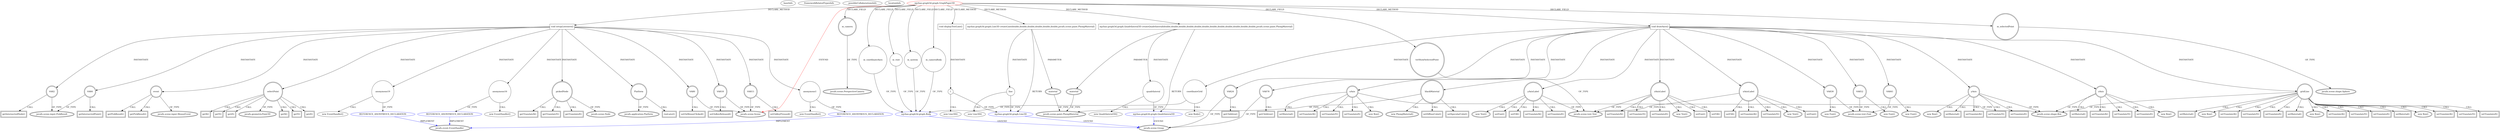 digraph {
baseInfo[graphId=3644,category="extension_graph",isAnonymous=false,possibleRelation=true]
frameworkRelatedTypesInfo[0="javafx.scene.Scene"]
possibleCollaborationsInfo[0="3644~CLIENT_METHOD_DECLARATION-INSTANTIATION-~javafx.scene.Scene ~javafx.event.EventHandler ~false~true",1="3644~CLIENT_METHOD_DECLARATION-INSTANTIATION-CLIENT_METHOD_DECLARATION-RETURN_TYPE-~javafx.scene.Scene ~javafx.scene.Group ~false~false",2="3644~CLIENT_METHOD_DECLARATION-INSTANTIATION-FIELD_DECLARATION-FIELD_DECLARATION-FIELD_DECLARATION-FIELD_DECLARATION-~javafx.scene.Scene ~javafx.scene.Group ~false~false",3="3644~CLIENT_METHOD_DECLARATION-INSTANTIATION-CLIENT_METHOD_DECLARATION-RETURN_TYPE-CLIENT_METHOD_DECLARATION-INSTANTIATION-~javafx.scene.Scene ~javafx.scene.Group ~false~false"]
locationInfo[projectName="mjchao-3D-Graphing-Calculator",filePath="/mjchao-3D-Graphing-Calculator/3D-Graphing-Calculator-master/src/mjchao/graph3d/graph/GraphPaper3D.java",contextSignature="GraphPaper3D",graphId="3644"]
0[label="mjchao.graph3d.graph.GraphPaper3D",vertexType="ROOT_CLIENT_CLASS_DECLARATION",isFrameworkType=false,color=red]
1[label="javafx.scene.Scene",vertexType="FRAMEWORK_CLASS_TYPE",isFrameworkType=true,peripheries=2]
2[label="m_camera",vertexType="FIELD_DECLARATION",isFrameworkType=true,peripheries=2,shape=circle]
3[label="javafx.scene.PerspectiveCamera",vertexType="FRAMEWORK_CLASS_TYPE",isFrameworkType=true,peripheries=2]
4[label="m_cameraBody",vertexType="FIELD_DECLARATION",isFrameworkType=false,shape=circle]
5[label="mjchao.graph3d.graph.Body",vertexType="REFERENCE_CLIENT_CLASS_DECLARATION",isFrameworkType=false,color=blue]
6[label="javafx.scene.Group",vertexType="FRAMEWORK_CLASS_TYPE",isFrameworkType=true,peripheries=2]
7[label="m_coordinateAxes",vertexType="FIELD_DECLARATION",isFrameworkType=false,shape=circle]
9[label="m_root",vertexType="FIELD_DECLARATION",isFrameworkType=false,shape=circle]
11[label="m_selectedPoint",vertexType="FIELD_DECLARATION",isFrameworkType=true,peripheries=2,shape=circle]
12[label="javafx.scene.shape.Sphere",vertexType="FRAMEWORK_CLASS_TYPE",isFrameworkType=true,peripheries=2]
13[label="m_system",vertexType="FIELD_DECLARATION",isFrameworkType=false,shape=circle]
15[label="txtShowSelectedPoint",vertexType="FIELD_DECLARATION",isFrameworkType=true,peripheries=2,shape=circle]
16[label="javafx.scene.text.Text",vertexType="FRAMEWORK_CLASS_TYPE",isFrameworkType=true,peripheries=2]
17[label="void setupListeners()",vertexType="CLIENT_METHOD_DECLARATION",isFrameworkType=false,shape=box]
18[label="VAR0",vertexType="VARIABLE_EXPRESION",isFrameworkType=true,peripheries=2,shape=circle]
19[label="setOnMouseClicked()",vertexType="INSIDE_CALL",isFrameworkType=true,peripheries=2,shape=box]
22[label="anonymous1",vertexType="VARIABLE_EXPRESION",isFrameworkType=false,shape=circle]
23[label="REFERENCE_ANONYMOUS_DECLARATION",vertexType="REFERENCE_ANONYMOUS_DECLARATION",isFrameworkType=false,color=blue]
24[label="javafx.event.EventHandler",vertexType="FRAMEWORK_INTERFACE_TYPE",isFrameworkType=true,peripheries=2]
21[label="new EventHandler()",vertexType="CONSTRUCTOR_CALL",isFrameworkType=false]
25[label="VAR2",vertexType="VARIABLE_EXPRESION",isFrameworkType=true,peripheries=2,shape=circle]
27[label="javafx.scene.input.PickResult",vertexType="FRAMEWORK_CLASS_TYPE",isFrameworkType=true,peripheries=2]
26[label="getIntersectedNode()",vertexType="INSIDE_CALL",isFrameworkType=true,peripheries=2,shape=box]
28[label="event",vertexType="VARIABLE_EXPRESION",isFrameworkType=true,peripheries=2,shape=circle]
30[label="javafx.scene.input.MouseEvent",vertexType="FRAMEWORK_CLASS_TYPE",isFrameworkType=true,peripheries=2]
29[label="getPickResult()",vertexType="INSIDE_CALL",isFrameworkType=true,peripheries=2,shape=box]
31[label="VAR4",vertexType="VARIABLE_EXPRESION",isFrameworkType=true,peripheries=2,shape=circle]
32[label="getIntersectedPoint()",vertexType="INSIDE_CALL",isFrameworkType=true,peripheries=2,shape=box]
35[label="getPickResult()",vertexType="INSIDE_CALL",isFrameworkType=true,peripheries=2,shape=box]
36[label="selectPoint",vertexType="VARIABLE_EXPRESION",isFrameworkType=true,peripheries=2,shape=circle]
38[label="javafx.geometry.Point3D",vertexType="FRAMEWORK_CLASS_TYPE",isFrameworkType=true,peripheries=2]
37[label="getX()",vertexType="INSIDE_CALL",isFrameworkType=true,peripheries=2,shape=box]
40[label="getY()",vertexType="INSIDE_CALL",isFrameworkType=true,peripheries=2,shape=box]
42[label="getZ()",vertexType="INSIDE_CALL",isFrameworkType=true,peripheries=2,shape=box]
44[label="getX()",vertexType="INSIDE_CALL",isFrameworkType=true,peripheries=2,shape=box]
45[label="pickedNode",vertexType="VARIABLE_EXPRESION",isFrameworkType=true,peripheries=2,shape=circle]
47[label="javafx.scene.Node",vertexType="FRAMEWORK_CLASS_TYPE",isFrameworkType=true,peripheries=2]
46[label="getTranslateX()",vertexType="INSIDE_CALL",isFrameworkType=true,peripheries=2,shape=box]
49[label="getY()",vertexType="INSIDE_CALL",isFrameworkType=true,peripheries=2,shape=box]
51[label="getTranslateY()",vertexType="INSIDE_CALL",isFrameworkType=true,peripheries=2,shape=box]
53[label="getZ()",vertexType="INSIDE_CALL",isFrameworkType=true,peripheries=2,shape=box]
55[label="getTranslateZ()",vertexType="INSIDE_CALL",isFrameworkType=true,peripheries=2,shape=box]
56[label="VAR15",vertexType="VARIABLE_EXPRESION",isFrameworkType=true,peripheries=2,shape=circle]
57[label="setOnKeyPressed()",vertexType="INSIDE_CALL",isFrameworkType=true,peripheries=2,shape=box]
60[label="anonymous16",vertexType="VARIABLE_EXPRESION",isFrameworkType=false,shape=circle]
61[label="REFERENCE_ANONYMOUS_DECLARATION",vertexType="REFERENCE_ANONYMOUS_DECLARATION",isFrameworkType=false,color=blue]
59[label="new EventHandler()",vertexType="CONSTRUCTOR_CALL",isFrameworkType=false]
63[label="Platform",vertexType="VARIABLE_EXPRESION",isFrameworkType=true,peripheries=2,shape=circle]
65[label="javafx.application.Platform",vertexType="FRAMEWORK_CLASS_TYPE",isFrameworkType=true,peripheries=2]
64[label="runLater()",vertexType="INSIDE_CALL",isFrameworkType=true,peripheries=2,shape=box]
66[label="VAR18",vertexType="VARIABLE_EXPRESION",isFrameworkType=true,peripheries=2,shape=circle]
67[label="setOnKeyReleased()",vertexType="INSIDE_CALL",isFrameworkType=true,peripheries=2,shape=box]
70[label="anonymous19",vertexType="VARIABLE_EXPRESION",isFrameworkType=false,shape=circle]
71[label="REFERENCE_ANONYMOUS_DECLARATION",vertexType="REFERENCE_ANONYMOUS_DECLARATION",isFrameworkType=false,color=blue]
69[label="new EventHandler()",vertexType="CONSTRUCTOR_CALL",isFrameworkType=false]
87[label="void drawAxes()",vertexType="CLIENT_METHOD_DECLARATION",isFrameworkType=false,shape=box]
88[label="VAR24",vertexType="VARIABLE_EXPRESION",isFrameworkType=true,peripheries=2,shape=circle]
89[label="getChildren()",vertexType="INSIDE_CALL",isFrameworkType=true,peripheries=2,shape=box]
92[label="blackMaterial",vertexType="VARIABLE_EXPRESION",isFrameworkType=true,peripheries=2,shape=circle]
93[label="javafx.scene.paint.PhongMaterial",vertexType="FRAMEWORK_CLASS_TYPE",isFrameworkType=true,peripheries=2]
91[label="new PhongMaterial()",vertexType="CONSTRUCTOR_CALL",isFrameworkType=true,peripheries=2]
95[label="setDiffuseColor()",vertexType="INSIDE_CALL",isFrameworkType=true,peripheries=2,shape=box]
97[label="setSpecularColor()",vertexType="INSIDE_CALL",isFrameworkType=true,peripheries=2,shape=box]
99[label="xAxisLabel",vertexType="VARIABLE_EXPRESION",isFrameworkType=true,peripheries=2,shape=circle]
98[label="new Text()",vertexType="CONSTRUCTOR_CALL",isFrameworkType=true,peripheries=2]
102[label="setFont()",vertexType="INSIDE_CALL",isFrameworkType=true,peripheries=2,shape=box]
104[label="VAR30",vertexType="VARIABLE_EXPRESION",isFrameworkType=true,peripheries=2,shape=circle]
105[label="javafx.scene.text.Font",vertexType="FRAMEWORK_CLASS_TYPE",isFrameworkType=true,peripheries=2]
103[label="new Font()",vertexType="CONSTRUCTOR_CALL",isFrameworkType=true,peripheries=2]
107[label="setFill()",vertexType="INSIDE_CALL",isFrameworkType=true,peripheries=2,shape=box]
109[label="setTranslateX()",vertexType="INSIDE_CALL",isFrameworkType=true,peripheries=2,shape=box]
111[label="setTranslateY()",vertexType="INSIDE_CALL",isFrameworkType=true,peripheries=2,shape=box]
113[label="xAxis",vertexType="VARIABLE_EXPRESION",isFrameworkType=true,peripheries=2,shape=circle]
114[label="javafx.scene.shape.Box",vertexType="FRAMEWORK_CLASS_TYPE",isFrameworkType=true,peripheries=2]
112[label="new Box()",vertexType="CONSTRUCTOR_CALL",isFrameworkType=true,peripheries=2]
116[label="setMaterial()",vertexType="INSIDE_CALL",isFrameworkType=true,peripheries=2,shape=box]
118[label="setTranslateX()",vertexType="INSIDE_CALL",isFrameworkType=true,peripheries=2,shape=box]
120[label="setTranslateY()",vertexType="INSIDE_CALL",isFrameworkType=true,peripheries=2,shape=box]
122[label="setTranslateZ()",vertexType="INSIDE_CALL",isFrameworkType=true,peripheries=2,shape=box]
124[label="yAxisLabel",vertexType="VARIABLE_EXPRESION",isFrameworkType=true,peripheries=2,shape=circle]
123[label="new Text()",vertexType="CONSTRUCTOR_CALL",isFrameworkType=true,peripheries=2]
127[label="setFont()",vertexType="INSIDE_CALL",isFrameworkType=true,peripheries=2,shape=box]
129[label="VAR41",vertexType="VARIABLE_EXPRESION",isFrameworkType=true,peripheries=2,shape=circle]
128[label="new Font()",vertexType="CONSTRUCTOR_CALL",isFrameworkType=true,peripheries=2]
132[label="setFill()",vertexType="INSIDE_CALL",isFrameworkType=true,peripheries=2,shape=box]
134[label="setTranslateX()",vertexType="INSIDE_CALL",isFrameworkType=true,peripheries=2,shape=box]
136[label="setTranslateZ()",vertexType="INSIDE_CALL",isFrameworkType=true,peripheries=2,shape=box]
138[label="yAxis",vertexType="VARIABLE_EXPRESION",isFrameworkType=true,peripheries=2,shape=circle]
137[label="new Box()",vertexType="CONSTRUCTOR_CALL",isFrameworkType=true,peripheries=2]
141[label="setMaterial()",vertexType="INSIDE_CALL",isFrameworkType=true,peripheries=2,shape=box]
143[label="setTranslateX()",vertexType="INSIDE_CALL",isFrameworkType=true,peripheries=2,shape=box]
145[label="setTranslateY()",vertexType="INSIDE_CALL",isFrameworkType=true,peripheries=2,shape=box]
147[label="setTranslateZ()",vertexType="INSIDE_CALL",isFrameworkType=true,peripheries=2,shape=box]
149[label="zAxisLabel",vertexType="VARIABLE_EXPRESION",isFrameworkType=true,peripheries=2,shape=circle]
148[label="new Text()",vertexType="CONSTRUCTOR_CALL",isFrameworkType=true,peripheries=2]
152[label="setFont()",vertexType="INSIDE_CALL",isFrameworkType=true,peripheries=2,shape=box]
154[label="VAR52",vertexType="VARIABLE_EXPRESION",isFrameworkType=true,peripheries=2,shape=circle]
153[label="new Font()",vertexType="CONSTRUCTOR_CALL",isFrameworkType=true,peripheries=2]
157[label="setFill()",vertexType="INSIDE_CALL",isFrameworkType=true,peripheries=2,shape=box]
159[label="setTranslateX()",vertexType="INSIDE_CALL",isFrameworkType=true,peripheries=2,shape=box]
161[label="setTranslateY()",vertexType="INSIDE_CALL",isFrameworkType=true,peripheries=2,shape=box]
163[label="setTranslateZ()",vertexType="INSIDE_CALL",isFrameworkType=true,peripheries=2,shape=box]
165[label="zAxis",vertexType="VARIABLE_EXPRESION",isFrameworkType=true,peripheries=2,shape=circle]
164[label="new Box()",vertexType="CONSTRUCTOR_CALL",isFrameworkType=true,peripheries=2]
168[label="setMaterial()",vertexType="INSIDE_CALL",isFrameworkType=true,peripheries=2,shape=box]
170[label="setTranslateX()",vertexType="INSIDE_CALL",isFrameworkType=true,peripheries=2,shape=box]
172[label="setTranslateY()",vertexType="INSIDE_CALL",isFrameworkType=true,peripheries=2,shape=box]
174[label="setTranslateZ()",vertexType="INSIDE_CALL",isFrameworkType=true,peripheries=2,shape=box]
176[label="coordinateGrid",vertexType="VARIABLE_EXPRESION",isFrameworkType=false,shape=circle]
175[label="new Body()",vertexType="CONSTRUCTOR_CALL",isFrameworkType=false]
179[label="gridLine",vertexType="VARIABLE_EXPRESION",isFrameworkType=true,peripheries=2,shape=circle]
178[label="new Box()",vertexType="CONSTRUCTOR_CALL",isFrameworkType=true,peripheries=2]
182[label="setTranslateX()",vertexType="INSIDE_CALL",isFrameworkType=true,peripheries=2,shape=box]
184[label="setTranslateY()",vertexType="INSIDE_CALL",isFrameworkType=true,peripheries=2,shape=box]
186[label="setTranslateZ()",vertexType="INSIDE_CALL",isFrameworkType=true,peripheries=2,shape=box]
188[label="setMaterial()",vertexType="INSIDE_CALL",isFrameworkType=true,peripheries=2,shape=box]
189[label="new Box()",vertexType="CONSTRUCTOR_CALL",isFrameworkType=true,peripheries=2]
192[label="setTranslateX()",vertexType="INSIDE_CALL",isFrameworkType=true,peripheries=2,shape=box]
194[label="setTranslateY()",vertexType="INSIDE_CALL",isFrameworkType=true,peripheries=2,shape=box]
196[label="setTranslateZ()",vertexType="INSIDE_CALL",isFrameworkType=true,peripheries=2,shape=box]
198[label="setMaterial()",vertexType="INSIDE_CALL",isFrameworkType=true,peripheries=2,shape=box]
199[label="new Box()",vertexType="CONSTRUCTOR_CALL",isFrameworkType=true,peripheries=2]
202[label="setTranslateX()",vertexType="INSIDE_CALL",isFrameworkType=true,peripheries=2,shape=box]
204[label="setTranslateY()",vertexType="INSIDE_CALL",isFrameworkType=true,peripheries=2,shape=box]
206[label="setTranslateZ()",vertexType="INSIDE_CALL",isFrameworkType=true,peripheries=2,shape=box]
208[label="setMaterial()",vertexType="INSIDE_CALL",isFrameworkType=true,peripheries=2,shape=box]
209[label="VAR78",vertexType="VARIABLE_EXPRESION",isFrameworkType=true,peripheries=2,shape=circle]
210[label="getChildren()",vertexType="INSIDE_CALL",isFrameworkType=true,peripheries=2,shape=box]
305[label="void displayTestLine()",vertexType="CLIENT_METHOD_DECLARATION",isFrameworkType=false,shape=box]
307[label="l",vertexType="VARIABLE_EXPRESION",isFrameworkType=false,shape=circle]
308[label="mjchao.graph3d.graph.Line3D",vertexType="REFERENCE_CLIENT_CLASS_DECLARATION",isFrameworkType=false,color=blue]
306[label="new Line3D()",vertexType="CONSTRUCTOR_CALL",isFrameworkType=false]
331[label="mjchao.graph3d.graph.Quadrilateral3D createQuadrilateral(double,double,double,double,double,double,double,double,double,double,double,double,javafx.scene.paint.PhongMaterial)",vertexType="CLIENT_METHOD_DECLARATION",isFrameworkType=false,shape=box]
332[label="mjchao.graph3d.graph.Quadrilateral3D",vertexType="REFERENCE_CLIENT_CLASS_DECLARATION",isFrameworkType=false,color=blue]
334[label="material",vertexType="PARAMETER_DECLARATION",isFrameworkType=true,peripheries=2]
337[label="quadrilateral",vertexType="VARIABLE_EXPRESION",isFrameworkType=false,shape=circle]
336[label="new Quadrilateral3D()",vertexType="CONSTRUCTOR_CALL",isFrameworkType=false]
339[label="mjchao.graph3d.graph.Line3D createLine(double,double,double,double,double,double,javafx.scene.paint.PhongMaterial)",vertexType="CLIENT_METHOD_DECLARATION",isFrameworkType=false,shape=box]
341[label="material",vertexType="PARAMETER_DECLARATION",isFrameworkType=true,peripheries=2]
344[label="line",vertexType="VARIABLE_EXPRESION",isFrameworkType=false,shape=circle]
343[label="new Line3D()",vertexType="CONSTRUCTOR_CALL",isFrameworkType=false]
0->1[label="EXTEND",color=red]
0->2[label="DECLARE_FIELD"]
2->3[label="OF_TYPE"]
0->4[label="DECLARE_FIELD"]
5->6[label="EXTEND",color=blue]
4->5[label="OF_TYPE"]
0->7[label="DECLARE_FIELD"]
7->5[label="OF_TYPE"]
0->9[label="DECLARE_FIELD"]
9->5[label="OF_TYPE"]
0->11[label="DECLARE_FIELD"]
11->12[label="OF_TYPE"]
0->13[label="DECLARE_FIELD"]
13->5[label="OF_TYPE"]
0->15[label="DECLARE_FIELD"]
15->16[label="OF_TYPE"]
0->17[label="DECLARE_METHOD"]
17->18[label="INSTANTIATE"]
18->1[label="OF_TYPE"]
18->19[label="CALL"]
17->22[label="INSTANTIATE"]
23->24[label="IMPLEMENT",color=blue]
22->23[label="OF_TYPE"]
22->21[label="CALL"]
17->25[label="INSTANTIATE"]
25->27[label="OF_TYPE"]
25->26[label="CALL"]
17->28[label="INSTANTIATE"]
28->30[label="OF_TYPE"]
28->29[label="CALL"]
17->31[label="INSTANTIATE"]
31->27[label="OF_TYPE"]
31->32[label="CALL"]
28->35[label="CALL"]
17->36[label="INSTANTIATE"]
36->38[label="OF_TYPE"]
36->37[label="CALL"]
36->40[label="CALL"]
36->42[label="CALL"]
36->44[label="CALL"]
17->45[label="INSTANTIATE"]
45->47[label="OF_TYPE"]
45->46[label="CALL"]
36->49[label="CALL"]
45->51[label="CALL"]
36->53[label="CALL"]
45->55[label="CALL"]
17->56[label="INSTANTIATE"]
56->1[label="OF_TYPE"]
56->57[label="CALL"]
17->60[label="INSTANTIATE"]
61->24[label="IMPLEMENT",color=blue]
60->61[label="OF_TYPE"]
60->59[label="CALL"]
17->63[label="INSTANTIATE"]
63->65[label="OF_TYPE"]
63->64[label="CALL"]
17->66[label="INSTANTIATE"]
66->1[label="OF_TYPE"]
66->67[label="CALL"]
17->70[label="INSTANTIATE"]
71->24[label="IMPLEMENT",color=blue]
70->71[label="OF_TYPE"]
70->69[label="CALL"]
0->87[label="DECLARE_METHOD"]
87->88[label="INSTANTIATE"]
88->6[label="OF_TYPE"]
88->89[label="CALL"]
87->92[label="INSTANTIATE"]
92->93[label="OF_TYPE"]
92->91[label="CALL"]
92->95[label="CALL"]
92->97[label="CALL"]
87->99[label="INSTANTIATE"]
99->16[label="OF_TYPE"]
99->98[label="CALL"]
99->102[label="CALL"]
87->104[label="INSTANTIATE"]
104->105[label="OF_TYPE"]
104->103[label="CALL"]
99->107[label="CALL"]
99->109[label="CALL"]
99->111[label="CALL"]
87->113[label="INSTANTIATE"]
113->114[label="OF_TYPE"]
113->112[label="CALL"]
113->116[label="CALL"]
113->118[label="CALL"]
113->120[label="CALL"]
113->122[label="CALL"]
87->124[label="INSTANTIATE"]
124->16[label="OF_TYPE"]
124->123[label="CALL"]
124->127[label="CALL"]
87->129[label="INSTANTIATE"]
129->105[label="OF_TYPE"]
129->128[label="CALL"]
124->132[label="CALL"]
124->134[label="CALL"]
124->136[label="CALL"]
87->138[label="INSTANTIATE"]
138->114[label="OF_TYPE"]
138->137[label="CALL"]
138->141[label="CALL"]
138->143[label="CALL"]
138->145[label="CALL"]
138->147[label="CALL"]
87->149[label="INSTANTIATE"]
149->16[label="OF_TYPE"]
149->148[label="CALL"]
149->152[label="CALL"]
87->154[label="INSTANTIATE"]
154->105[label="OF_TYPE"]
154->153[label="CALL"]
149->157[label="CALL"]
149->159[label="CALL"]
149->161[label="CALL"]
149->163[label="CALL"]
87->165[label="INSTANTIATE"]
165->114[label="OF_TYPE"]
165->164[label="CALL"]
165->168[label="CALL"]
165->170[label="CALL"]
165->172[label="CALL"]
165->174[label="CALL"]
87->176[label="INSTANTIATE"]
176->5[label="OF_TYPE"]
176->175[label="CALL"]
87->179[label="INSTANTIATE"]
179->114[label="OF_TYPE"]
179->178[label="CALL"]
179->182[label="CALL"]
179->184[label="CALL"]
179->186[label="CALL"]
179->188[label="CALL"]
179->189[label="CALL"]
179->192[label="CALL"]
179->194[label="CALL"]
179->196[label="CALL"]
179->198[label="CALL"]
179->199[label="CALL"]
179->202[label="CALL"]
179->204[label="CALL"]
179->206[label="CALL"]
179->208[label="CALL"]
87->209[label="INSTANTIATE"]
209->6[label="OF_TYPE"]
209->210[label="CALL"]
0->305[label="DECLARE_METHOD"]
305->307[label="INSTANTIATE"]
308->6[label="EXTEND",color=blue]
307->308[label="OF_TYPE"]
307->306[label="CALL"]
0->331[label="DECLARE_METHOD"]
332->6[label="EXTEND",color=blue]
331->332[label="RETURN"]
334->93[label="OF_TYPE"]
331->334[label="PARAMETER"]
331->337[label="INSTANTIATE"]
337->332[label="OF_TYPE"]
337->336[label="CALL"]
0->339[label="DECLARE_METHOD"]
339->308[label="RETURN"]
341->93[label="OF_TYPE"]
339->341[label="PARAMETER"]
339->344[label="INSTANTIATE"]
344->308[label="OF_TYPE"]
344->343[label="CALL"]
}

